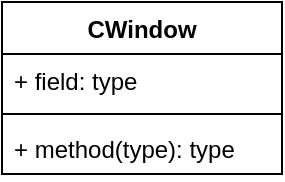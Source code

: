<mxfile version="13.0.3" type="device"><diagram id="yrh0Rrwbx5M31VZANvT2" name="ページ1"><mxGraphModel dx="1086" dy="806" grid="1" gridSize="10" guides="1" tooltips="1" connect="1" arrows="1" fold="1" page="1" pageScale="1" pageWidth="827" pageHeight="1169" math="0" shadow="0"><root><mxCell id="0"/><mxCell id="1" parent="0"/><mxCell id="xY-MAAjN5o4iBYg_bP7a-9" value="CWindow" style="swimlane;fontStyle=1;align=center;verticalAlign=top;childLayout=stackLayout;horizontal=1;startSize=26;horizontalStack=0;resizeParent=1;resizeParentMax=0;resizeLast=0;collapsible=1;marginBottom=0;" vertex="1" parent="1"><mxGeometry x="320" y="40" width="140" height="86" as="geometry"/></mxCell><mxCell id="xY-MAAjN5o4iBYg_bP7a-10" value="+ field: type" style="text;strokeColor=none;fillColor=none;align=left;verticalAlign=top;spacingLeft=4;spacingRight=4;overflow=hidden;rotatable=0;points=[[0,0.5],[1,0.5]];portConstraint=eastwest;" vertex="1" parent="xY-MAAjN5o4iBYg_bP7a-9"><mxGeometry y="26" width="140" height="26" as="geometry"/></mxCell><mxCell id="xY-MAAjN5o4iBYg_bP7a-11" value="" style="line;strokeWidth=1;fillColor=none;align=left;verticalAlign=middle;spacingTop=-1;spacingLeft=3;spacingRight=3;rotatable=0;labelPosition=right;points=[];portConstraint=eastwest;" vertex="1" parent="xY-MAAjN5o4iBYg_bP7a-9"><mxGeometry y="52" width="140" height="8" as="geometry"/></mxCell><mxCell id="xY-MAAjN5o4iBYg_bP7a-12" value="+ method(type): type" style="text;strokeColor=none;fillColor=none;align=left;verticalAlign=top;spacingLeft=4;spacingRight=4;overflow=hidden;rotatable=0;points=[[0,0.5],[1,0.5]];portConstraint=eastwest;" vertex="1" parent="xY-MAAjN5o4iBYg_bP7a-9"><mxGeometry y="60" width="140" height="26" as="geometry"/></mxCell></root></mxGraphModel></diagram></mxfile>